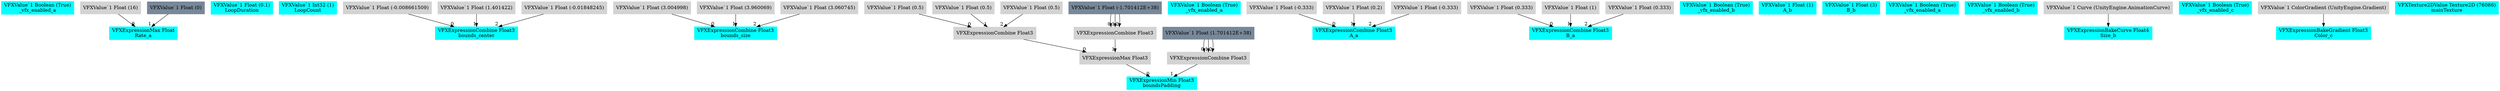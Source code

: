 digraph G {
node0 [shape="box" color="cyan" style="filled" label="VFXValue`1 Boolean (True)
_vfx_enabled_a"]
node1 [shape="box" color="cyan" style="filled" label="VFXExpressionMax Float
Rate_a"]
node2 [shape="box" color="lightgray" style="filled" label="VFXValue`1 Float (16)"]
node3 [shape="box" color="lightslategray" style="filled" label="VFXValue`1 Float (0)"]
node4 [shape="box" color="cyan" style="filled" label="VFXValue`1 Float (0.1)
LoopDuration"]
node5 [shape="box" color="cyan" style="filled" label="VFXValue`1 Int32 (1)
LoopCount"]
node6 [shape="box" color="cyan" style="filled" label="VFXExpressionCombine Float3
bounds_center"]
node7 [shape="box" color="lightgray" style="filled" label="VFXValue`1 Float (-0.008661509)"]
node8 [shape="box" color="lightgray" style="filled" label="VFXValue`1 Float (1.401422)"]
node9 [shape="box" color="lightgray" style="filled" label="VFXValue`1 Float (-0.01848245)"]
node10 [shape="box" color="cyan" style="filled" label="VFXExpressionCombine Float3
bounds_size"]
node11 [shape="box" color="lightgray" style="filled" label="VFXValue`1 Float (3.004998)"]
node12 [shape="box" color="lightgray" style="filled" label="VFXValue`1 Float (3.960069)"]
node13 [shape="box" color="lightgray" style="filled" label="VFXValue`1 Float (3.060745)"]
node14 [shape="box" color="cyan" style="filled" label="VFXExpressionMin Float3
boundsPadding"]
node15 [shape="box" color="lightgray" style="filled" label="VFXExpressionMax Float3"]
node16 [shape="box" color="lightgray" style="filled" label="VFXExpressionCombine Float3"]
node17 [shape="box" color="lightgray" style="filled" label="VFXValue`1 Float (0.5)"]
node18 [shape="box" color="lightgray" style="filled" label="VFXValue`1 Float (0.5)"]
node19 [shape="box" color="lightgray" style="filled" label="VFXValue`1 Float (0.5)"]
node20 [shape="box" color="lightgray" style="filled" label="VFXExpressionCombine Float3"]
node21 [shape="box" color="lightslategray" style="filled" label="VFXValue`1 Float (-1.701412E+38)"]
node22 [shape="box" color="lightgray" style="filled" label="VFXExpressionCombine Float3"]
node23 [shape="box" color="lightslategray" style="filled" label="VFXValue`1 Float (1.701412E+38)"]
node24 [shape="box" color="cyan" style="filled" label="VFXValue`1 Boolean (True)
_vfx_enabled_a"]
node25 [shape="box" color="cyan" style="filled" label="VFXExpressionCombine Float3
A_a"]
node26 [shape="box" color="lightgray" style="filled" label="VFXValue`1 Float (-0.333)"]
node27 [shape="box" color="lightgray" style="filled" label="VFXValue`1 Float (0.2)"]
node28 [shape="box" color="lightgray" style="filled" label="VFXValue`1 Float (-0.333)"]
node29 [shape="box" color="cyan" style="filled" label="VFXExpressionCombine Float3
B_a"]
node30 [shape="box" color="lightgray" style="filled" label="VFXValue`1 Float (0.333)"]
node31 [shape="box" color="lightgray" style="filled" label="VFXValue`1 Float (1)"]
node32 [shape="box" color="lightgray" style="filled" label="VFXValue`1 Float (0.333)"]
node33 [shape="box" color="cyan" style="filled" label="VFXValue`1 Boolean (True)
_vfx_enabled_b"]
node34 [shape="box" color="cyan" style="filled" label="VFXValue`1 Float (1)
A_b"]
node35 [shape="box" color="cyan" style="filled" label="VFXValue`1 Float (3)
B_b"]
node36 [shape="box" color="cyan" style="filled" label="VFXValue`1 Boolean (True)
_vfx_enabled_a"]
node37 [shape="box" color="cyan" style="filled" label="VFXValue`1 Boolean (True)
_vfx_enabled_b"]
node38 [shape="box" color="cyan" style="filled" label="VFXExpressionBakeCurve Float4
Size_b"]
node39 [shape="box" color="lightgray" style="filled" label="VFXValue`1 Curve (UnityEngine.AnimationCurve)"]
node40 [shape="box" color="cyan" style="filled" label="VFXValue`1 Boolean (True)
_vfx_enabled_c"]
node41 [shape="box" color="cyan" style="filled" label="VFXExpressionBakeGradient Float3
Color_c"]
node42 [shape="box" color="lightgray" style="filled" label="VFXValue`1 ColorGradient (UnityEngine.Gradient)"]
node43 [shape="box" color="cyan" style="filled" label="VFXTexture2DValue Texture2D (76086)
mainTexture"]
node2 -> node1 [headlabel="0"]
node3 -> node1 [headlabel="1"]
node7 -> node6 [headlabel="0"]
node8 -> node6 [headlabel="1"]
node9 -> node6 [headlabel="2"]
node11 -> node10 [headlabel="0"]
node12 -> node10 [headlabel="1"]
node13 -> node10 [headlabel="2"]
node15 -> node14 [headlabel="0"]
node22 -> node14 [headlabel="1"]
node16 -> node15 [headlabel="0"]
node20 -> node15 [headlabel="1"]
node17 -> node16 [headlabel="0"]
node18 -> node16 [headlabel="1"]
node19 -> node16 [headlabel="2"]
node21 -> node20 [headlabel="0"]
node21 -> node20 [headlabel="1"]
node21 -> node20 [headlabel="2"]
node23 -> node22 [headlabel="0"]
node23 -> node22 [headlabel="1"]
node23 -> node22 [headlabel="2"]
node26 -> node25 [headlabel="0"]
node27 -> node25 [headlabel="1"]
node28 -> node25 [headlabel="2"]
node30 -> node29 [headlabel="0"]
node31 -> node29 [headlabel="1"]
node32 -> node29 [headlabel="2"]
node39 -> node38 
node42 -> node41 
}
